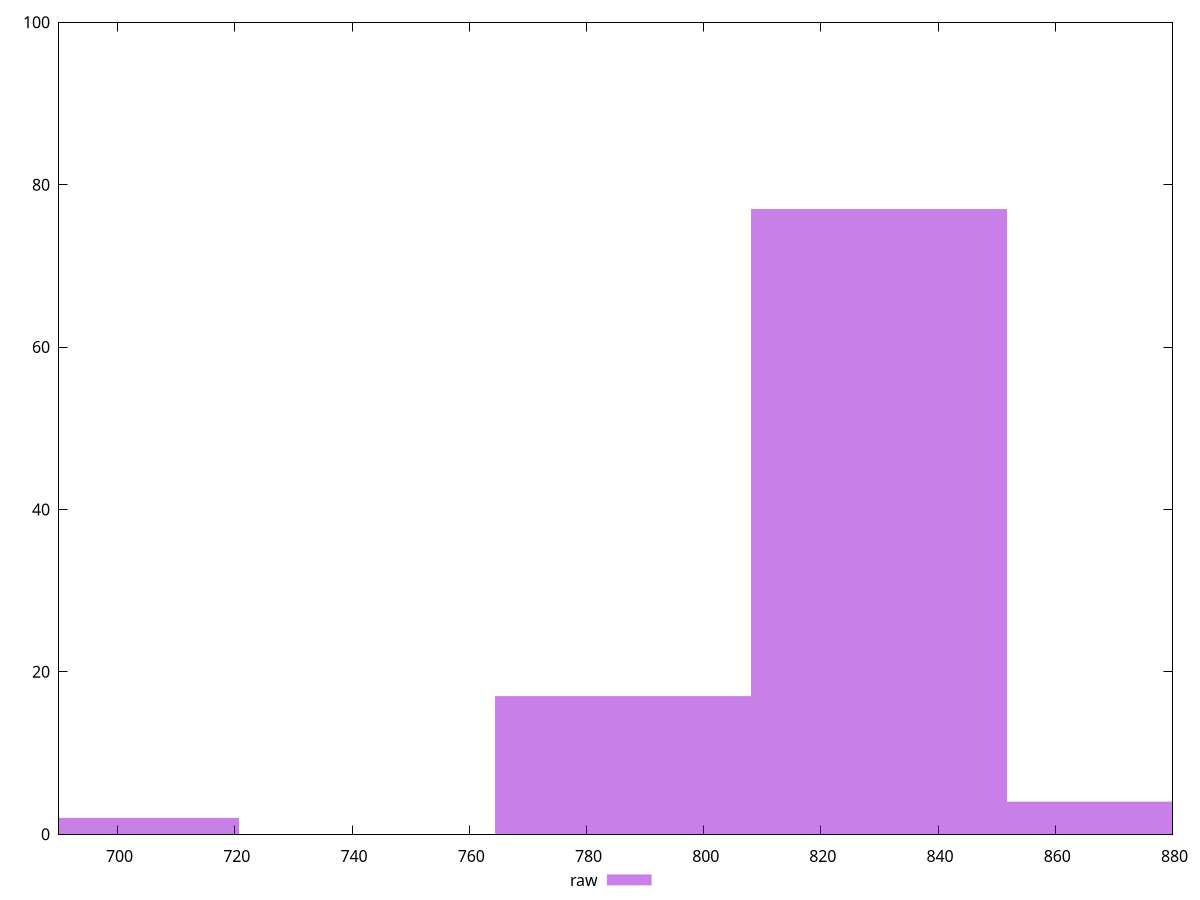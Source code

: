 reset

$raw <<EOF
786.2430605436231 17
829.9232305738244 77
873.6034006040256 4
698.8827204832205 2
EOF

set key outside below
set boxwidth 43.68017003020128
set xrange [690:880]
set yrange [0:100]
set trange [0:100]
set style fill transparent solid 0.5 noborder
set terminal svg size 640, 490 enhanced background rgb 'white'
set output "report_00025_2021-02-22T21:38:55.199Z/uses-http2/samples/pages+cached+noadtech/raw/histogram.svg"

plot $raw title "raw" with boxes

reset
